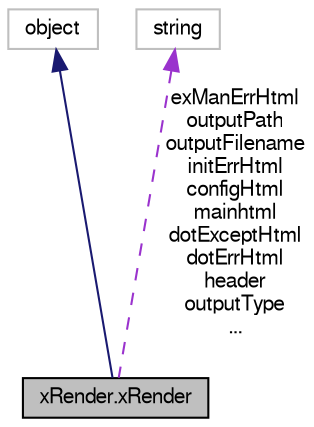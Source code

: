 digraph G
{
  edge [fontname="FreeSans",fontsize="10",labelfontname="FreeSans",labelfontsize="10"];
  node [fontname="FreeSans",fontsize="10",shape=record];
  Node1 [label="xRender.xRender",height=0.2,width=0.4,color="black", fillcolor="grey75", style="filled" fontcolor="black"];
  Node2 -> Node1 [dir=back,color="midnightblue",fontsize="10",style="solid",fontname="FreeSans"];
  Node2 [label="object",height=0.2,width=0.4,color="grey75", fillcolor="white", style="filled"];
  Node3 -> Node1 [dir=back,color="darkorchid3",fontsize="10",style="dashed",label="exManErrHtml\noutputPath\noutputFilename\ninitErrHtml\nconfigHtml\nmainhtml\ndotExceptHtml\ndotErrHtml\nheader\noutputType\n...",fontname="FreeSans"];
  Node3 [label="string",height=0.2,width=0.4,color="grey75", fillcolor="white", style="filled"];
}
